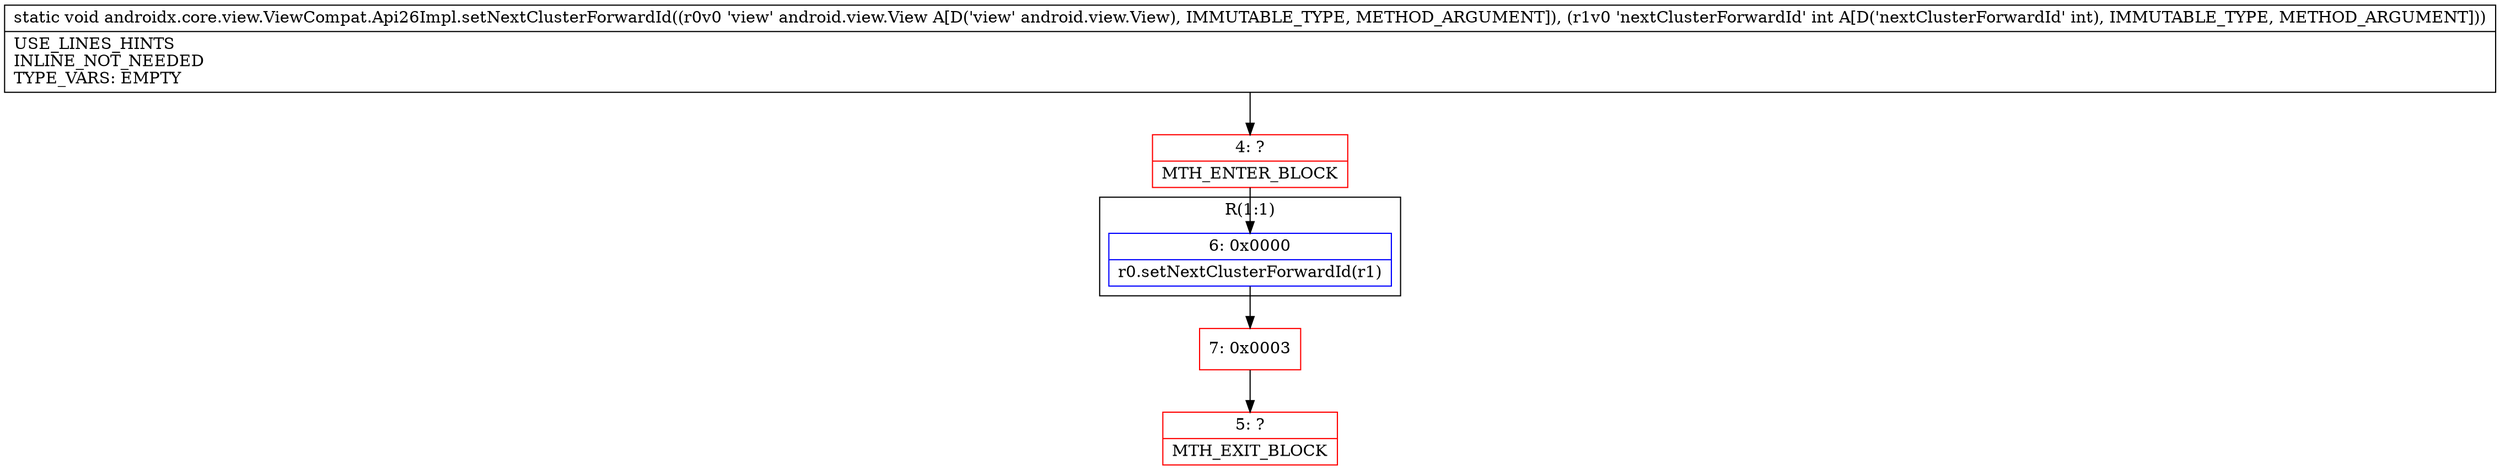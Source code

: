 digraph "CFG forandroidx.core.view.ViewCompat.Api26Impl.setNextClusterForwardId(Landroid\/view\/View;I)V" {
subgraph cluster_Region_52042616 {
label = "R(1:1)";
node [shape=record,color=blue];
Node_6 [shape=record,label="{6\:\ 0x0000|r0.setNextClusterForwardId(r1)\l}"];
}
Node_4 [shape=record,color=red,label="{4\:\ ?|MTH_ENTER_BLOCK\l}"];
Node_7 [shape=record,color=red,label="{7\:\ 0x0003}"];
Node_5 [shape=record,color=red,label="{5\:\ ?|MTH_EXIT_BLOCK\l}"];
MethodNode[shape=record,label="{static void androidx.core.view.ViewCompat.Api26Impl.setNextClusterForwardId((r0v0 'view' android.view.View A[D('view' android.view.View), IMMUTABLE_TYPE, METHOD_ARGUMENT]), (r1v0 'nextClusterForwardId' int A[D('nextClusterForwardId' int), IMMUTABLE_TYPE, METHOD_ARGUMENT]))  | USE_LINES_HINTS\lINLINE_NOT_NEEDED\lTYPE_VARS: EMPTY\l}"];
MethodNode -> Node_4;Node_6 -> Node_7;
Node_4 -> Node_6;
Node_7 -> Node_5;
}

